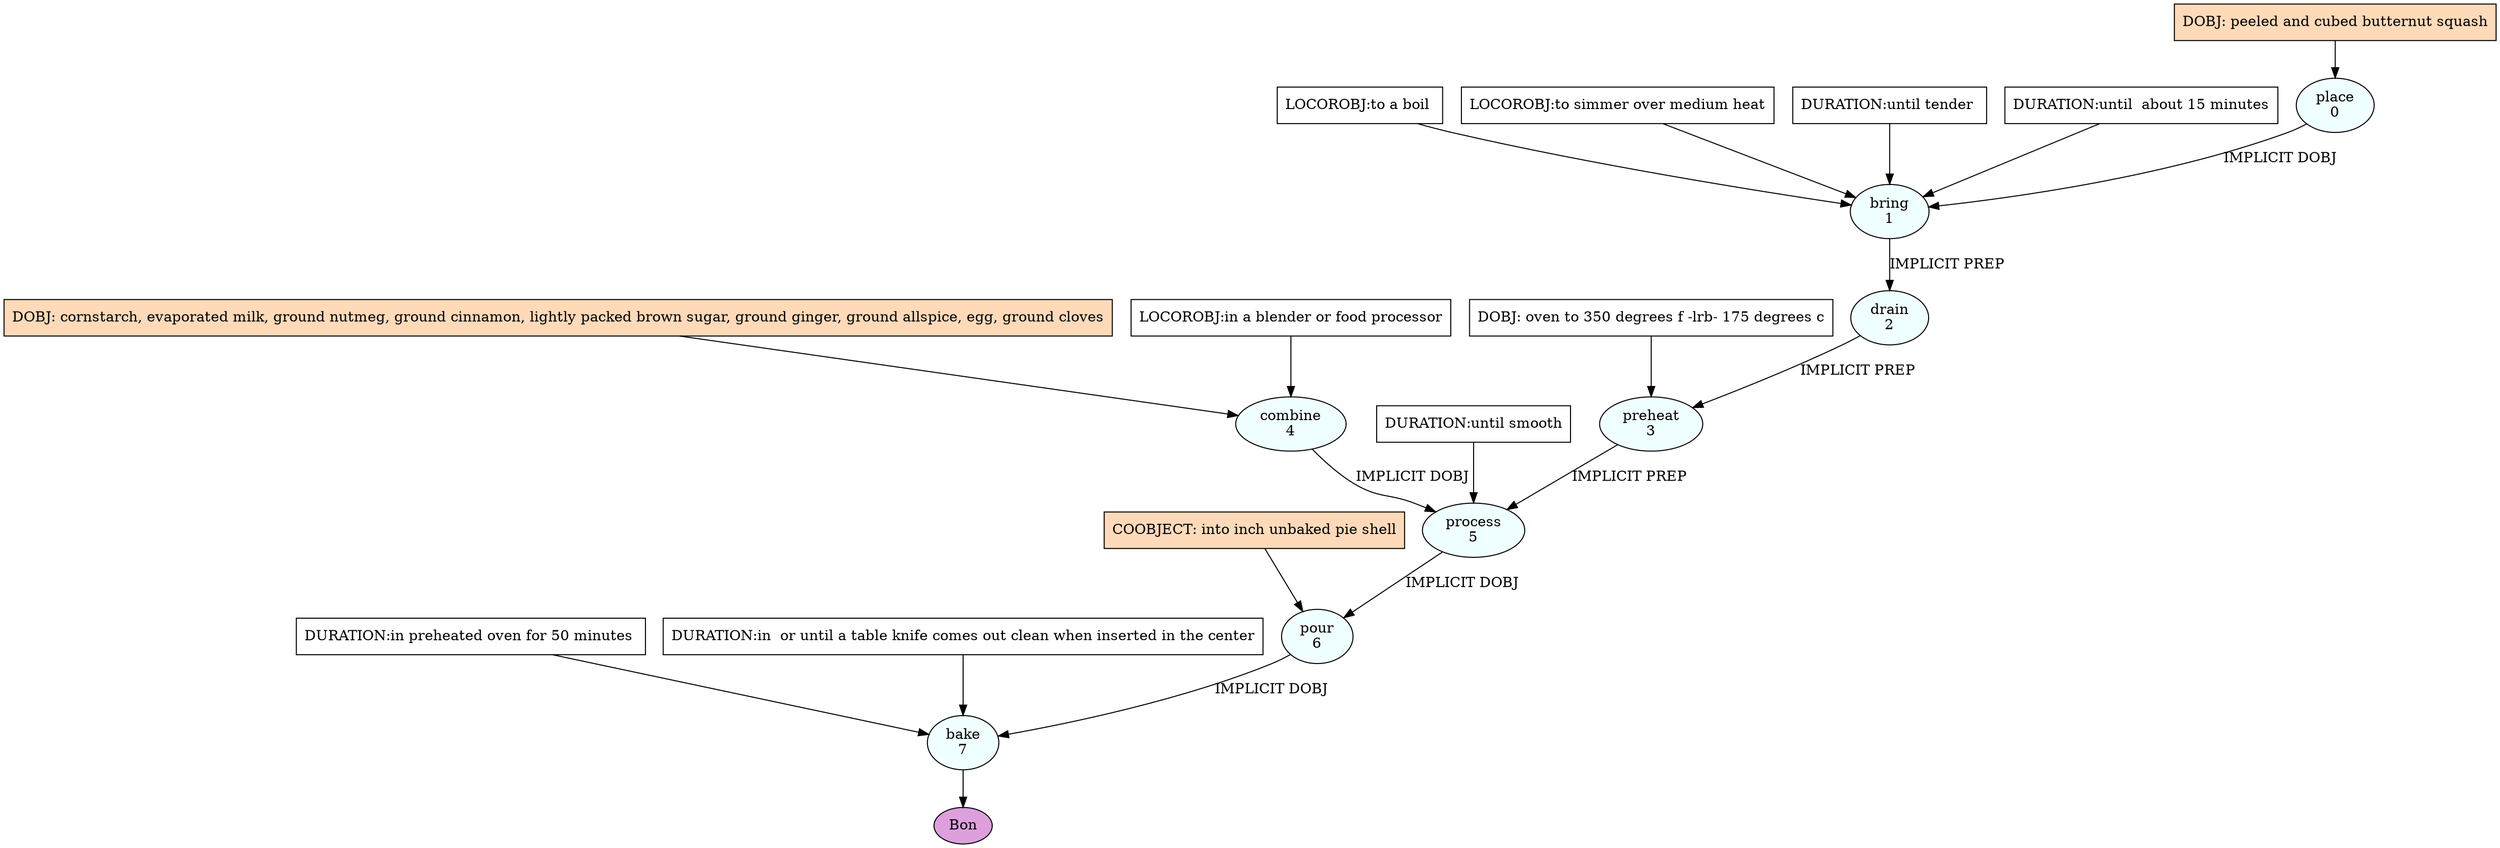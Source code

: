 digraph recipe {
E0[label="place
0", shape=oval, style=filled, fillcolor=azure]
E1[label="bring
1", shape=oval, style=filled, fillcolor=azure]
E2[label="drain
2", shape=oval, style=filled, fillcolor=azure]
E3[label="preheat
3", shape=oval, style=filled, fillcolor=azure]
E4[label="combine
4", shape=oval, style=filled, fillcolor=azure]
E5[label="process
5", shape=oval, style=filled, fillcolor=azure]
E6[label="pour
6", shape=oval, style=filled, fillcolor=azure]
E7[label="bake
7", shape=oval, style=filled, fillcolor=azure]
D0[label="DOBJ: peeled and cubed butternut squash", shape=box, style=filled, fillcolor=peachpuff]
D0 -> E0
D4[label="DOBJ: cornstarch, evaporated milk, ground nutmeg, ground cinnamon, lightly packed brown sugar, ground ginger, ground allspice, egg, ground cloves", shape=box, style=filled, fillcolor=peachpuff]
D4 -> E4
P4_0[label="LOCOROBJ:in a blender or food processor", shape=box, style=filled, fillcolor=white]
P4_0 -> E4
E0 -> E1 [label="IMPLICIT DOBJ"]
P1_0_0[label="LOCOROBJ:to a boil ", shape=box, style=filled, fillcolor=white]
P1_0_0 -> E1
P1_0_1[label="LOCOROBJ:to simmer over medium heat", shape=box, style=filled, fillcolor=white]
P1_0_1 -> E1
P1_1_0[label="DURATION:until tender ", shape=box, style=filled, fillcolor=white]
P1_1_0 -> E1
P1_1_1[label="DURATION:until  about 15 minutes", shape=box, style=filled, fillcolor=white]
P1_1_1 -> E1
E1 -> E2 [label="IMPLICIT PREP"]
D3_0[label="DOBJ: oven to 350 degrees f -lrb- 175 degrees c", shape=box, style=filled, fillcolor=white]
D3_0 -> E3
E2 -> E3 [label="IMPLICIT PREP"]
E4 -> E5 [label="IMPLICIT DOBJ"]
E3 -> E5 [label="IMPLICIT PREP"]
P5_1_0[label="DURATION:until smooth", shape=box, style=filled, fillcolor=white]
P5_1_0 -> E5
E5 -> E6 [label="IMPLICIT DOBJ"]
P6_0_ing[label="COOBJECT: into inch unbaked pie shell", shape=box, style=filled, fillcolor=peachpuff]
P6_0_ing -> E6
E6 -> E7 [label="IMPLICIT DOBJ"]
P7_0_0[label="DURATION:in preheated oven for 50 minutes ", shape=box, style=filled, fillcolor=white]
P7_0_0 -> E7
P7_0_1[label="DURATION:in  or until a table knife comes out clean when inserted in the center", shape=box, style=filled, fillcolor=white]
P7_0_1 -> E7
EOR[label="Bon", shape=oval, style=filled, fillcolor=plum]
E7 -> EOR
}
